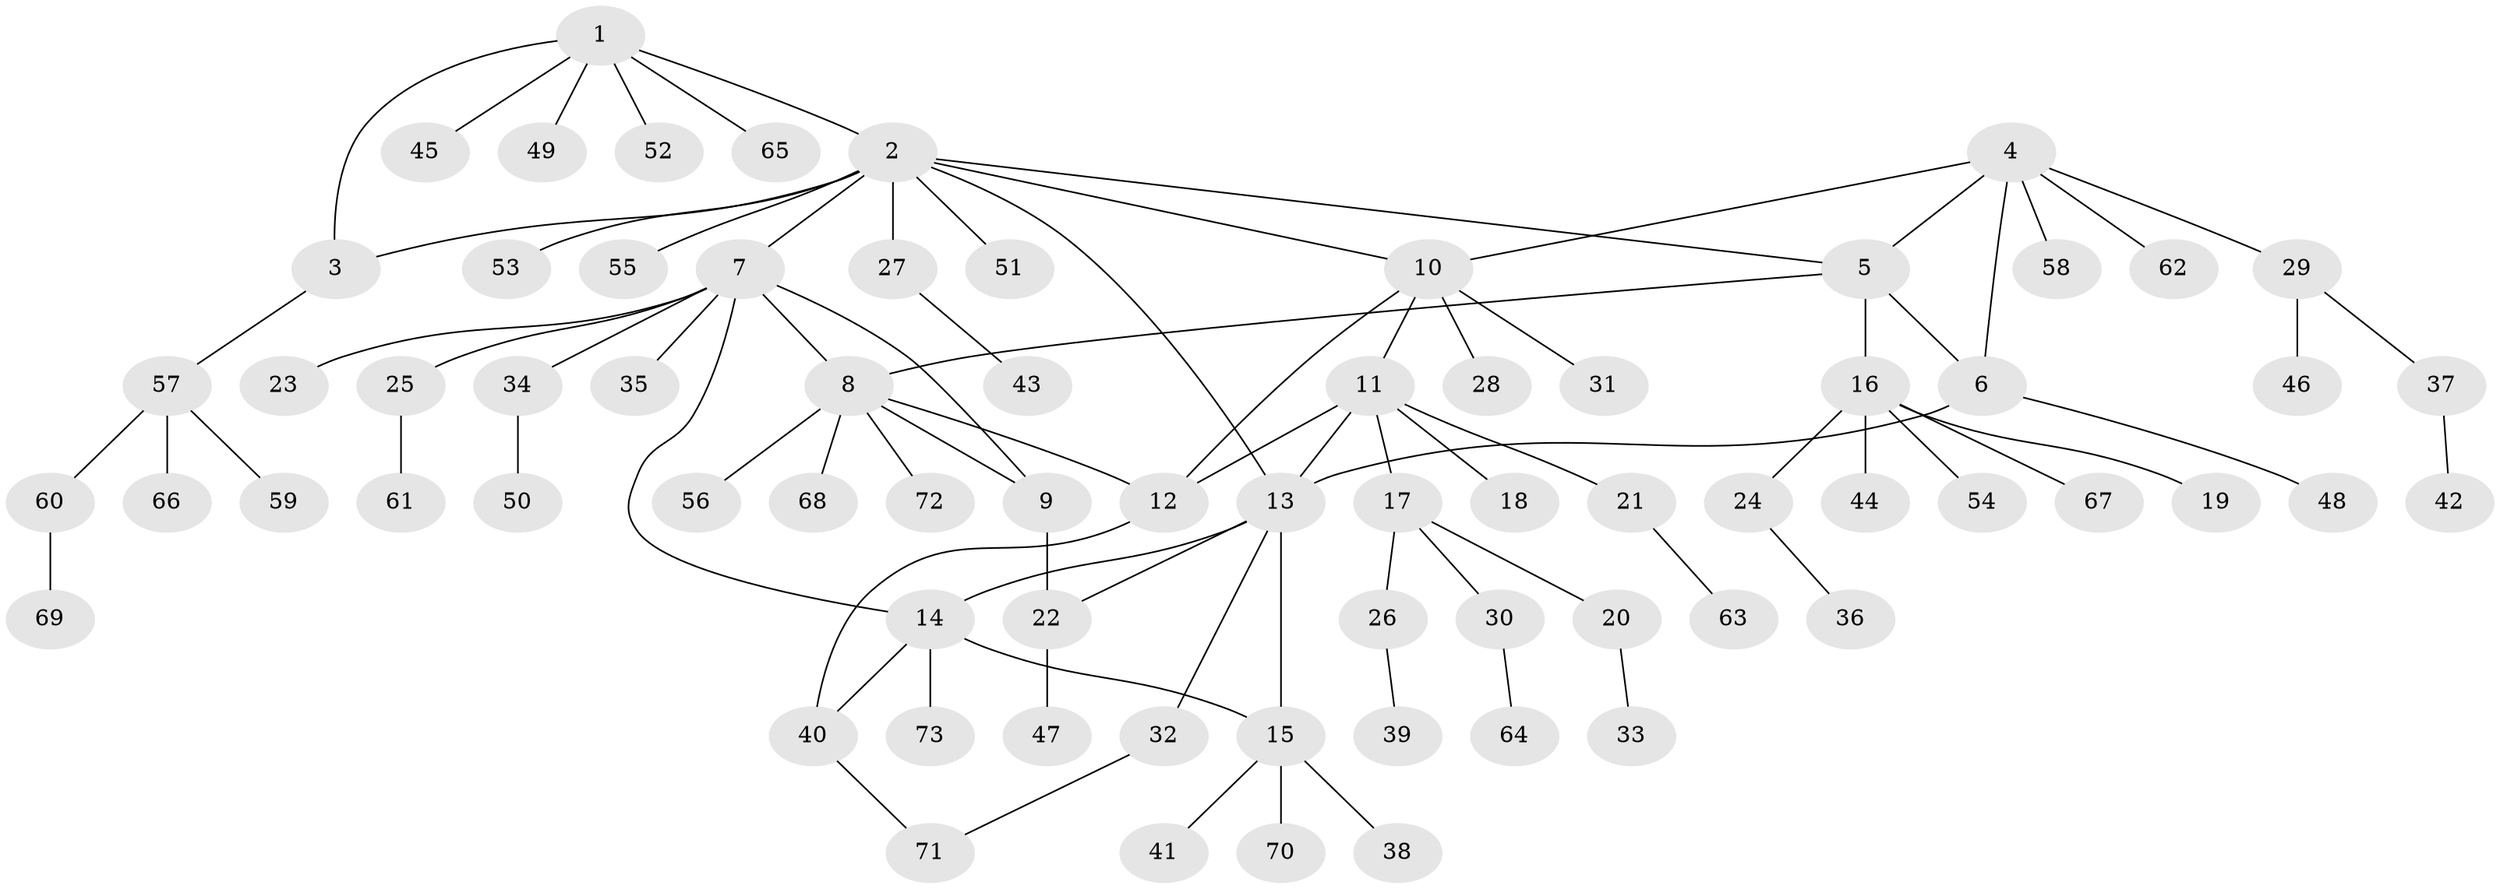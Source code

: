 // coarse degree distribution, {5: 0.03636363636363636, 12: 0.01818181818181818, 3: 0.07272727272727272, 7: 0.03636363636363636, 6: 0.01818181818181818, 4: 0.10909090909090909, 10: 0.01818181818181818, 1: 0.6181818181818182, 2: 0.07272727272727272}
// Generated by graph-tools (version 1.1) at 2025/42/03/06/25 10:42:11]
// undirected, 73 vertices, 86 edges
graph export_dot {
graph [start="1"]
  node [color=gray90,style=filled];
  1;
  2;
  3;
  4;
  5;
  6;
  7;
  8;
  9;
  10;
  11;
  12;
  13;
  14;
  15;
  16;
  17;
  18;
  19;
  20;
  21;
  22;
  23;
  24;
  25;
  26;
  27;
  28;
  29;
  30;
  31;
  32;
  33;
  34;
  35;
  36;
  37;
  38;
  39;
  40;
  41;
  42;
  43;
  44;
  45;
  46;
  47;
  48;
  49;
  50;
  51;
  52;
  53;
  54;
  55;
  56;
  57;
  58;
  59;
  60;
  61;
  62;
  63;
  64;
  65;
  66;
  67;
  68;
  69;
  70;
  71;
  72;
  73;
  1 -- 2;
  1 -- 3;
  1 -- 45;
  1 -- 49;
  1 -- 52;
  1 -- 65;
  2 -- 3;
  2 -- 5;
  2 -- 7;
  2 -- 10;
  2 -- 13;
  2 -- 27;
  2 -- 51;
  2 -- 53;
  2 -- 55;
  3 -- 57;
  4 -- 5;
  4 -- 6;
  4 -- 10;
  4 -- 29;
  4 -- 58;
  4 -- 62;
  5 -- 6;
  5 -- 8;
  5 -- 16;
  6 -- 13;
  6 -- 48;
  7 -- 8;
  7 -- 9;
  7 -- 14;
  7 -- 23;
  7 -- 25;
  7 -- 34;
  7 -- 35;
  8 -- 9;
  8 -- 12;
  8 -- 56;
  8 -- 68;
  8 -- 72;
  9 -- 22;
  10 -- 11;
  10 -- 12;
  10 -- 28;
  10 -- 31;
  11 -- 12;
  11 -- 13;
  11 -- 17;
  11 -- 18;
  11 -- 21;
  12 -- 40;
  13 -- 14;
  13 -- 15;
  13 -- 22;
  13 -- 32;
  14 -- 15;
  14 -- 40;
  14 -- 73;
  15 -- 38;
  15 -- 41;
  15 -- 70;
  16 -- 19;
  16 -- 24;
  16 -- 44;
  16 -- 54;
  16 -- 67;
  17 -- 20;
  17 -- 26;
  17 -- 30;
  20 -- 33;
  21 -- 63;
  22 -- 47;
  24 -- 36;
  25 -- 61;
  26 -- 39;
  27 -- 43;
  29 -- 37;
  29 -- 46;
  30 -- 64;
  32 -- 71;
  34 -- 50;
  37 -- 42;
  40 -- 71;
  57 -- 59;
  57 -- 60;
  57 -- 66;
  60 -- 69;
}
